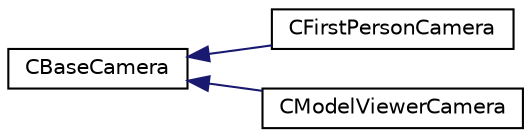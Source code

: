 digraph "Graphical Class Hierarchy"
{
  edge [fontname="Helvetica",fontsize="10",labelfontname="Helvetica",labelfontsize="10"];
  node [fontname="Helvetica",fontsize="10",shape=record];
  rankdir="LR";
  Node1 [label="CBaseCamera",height=0.2,width=0.4,color="black", fillcolor="white", style="filled",URL="$class_c_base_camera.html"];
  Node1 -> Node2 [dir="back",color="midnightblue",fontsize="10",style="solid",fontname="Helvetica"];
  Node2 [label="CFirstPersonCamera",height=0.2,width=0.4,color="black", fillcolor="white", style="filled",URL="$class_c_first_person_camera.html"];
  Node1 -> Node3 [dir="back",color="midnightblue",fontsize="10",style="solid",fontname="Helvetica"];
  Node3 [label="CModelViewerCamera",height=0.2,width=0.4,color="black", fillcolor="white", style="filled",URL="$class_c_model_viewer_camera.html"];
}
